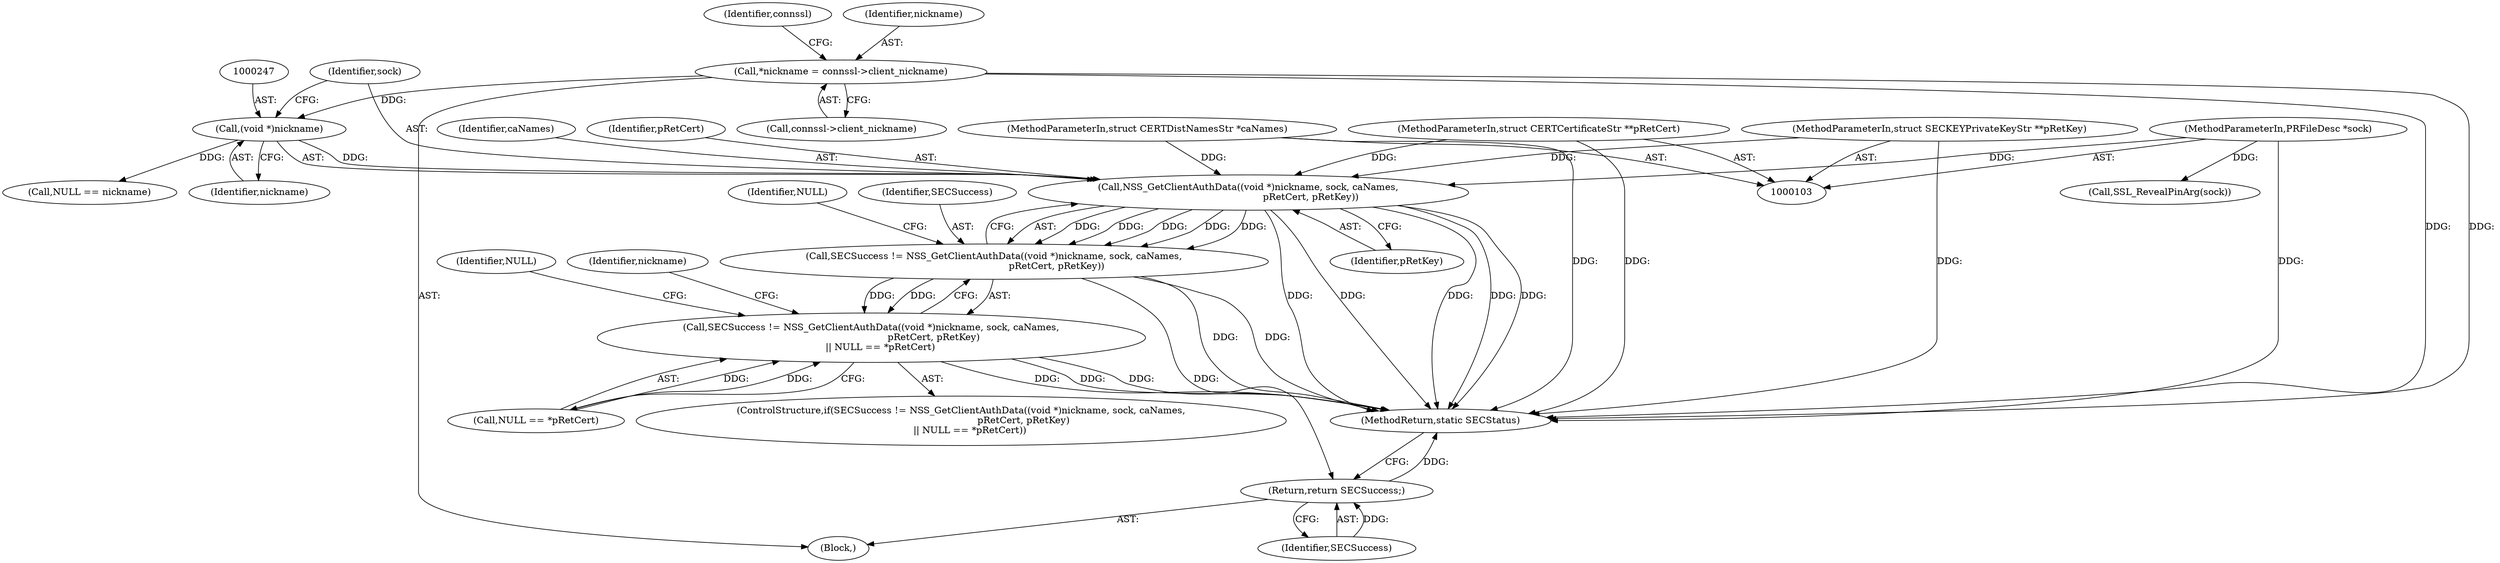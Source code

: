 digraph "0_curl_curl-7_50_2~32@pointer" {
"1000245" [label="(Call,NSS_GetClientAuthData((void *)nickname, sock, caNames,\n                                          pRetCert, pRetKey))"];
"1000246" [label="(Call,(void *)nickname)"];
"1000123" [label="(Call,*nickname = connssl->client_nickname)"];
"1000105" [label="(MethodParameterIn,PRFileDesc *sock)"];
"1000106" [label="(MethodParameterIn,struct CERTDistNamesStr *caNames)"];
"1000107" [label="(MethodParameterIn,struct CERTCertificateStr **pRetCert)"];
"1000108" [label="(MethodParameterIn,struct SECKEYPrivateKeyStr **pRetKey)"];
"1000243" [label="(Call,SECSuccess != NSS_GetClientAuthData((void *)nickname, sock, caNames,\n                                          pRetCert, pRetKey))"];
"1000242" [label="(Call,SECSuccess != NSS_GetClientAuthData((void *)nickname, sock, caNames,\n                                          pRetCert, pRetKey)\n      || NULL == *pRetCert)"];
"1000305" [label="(Return,return SECSuccess;)"];
"1000306" [label="(Identifier,SECSuccess)"];
"1000260" [label="(Identifier,NULL)"];
"1000246" [label="(Call,(void *)nickname)"];
"1000254" [label="(Identifier,NULL)"];
"1000245" [label="(Call,NSS_GetClientAuthData((void *)nickname, sock, caNames,\n                                          pRetCert, pRetKey))"];
"1000249" [label="(Identifier,sock)"];
"1000109" [label="(Block,)"];
"1000253" [label="(Call,NULL == *pRetCert)"];
"1000307" [label="(MethodReturn,static SECStatus)"];
"1000108" [label="(MethodParameterIn,struct SECKEYPrivateKeyStr **pRetKey)"];
"1000241" [label="(ControlStructure,if(SECSuccess != NSS_GetClientAuthData((void *)nickname, sock, caNames,\n                                          pRetCert, pRetKey)\n      || NULL == *pRetCert))"];
"1000259" [label="(Call,NULL == nickname)"];
"1000252" [label="(Identifier,pRetKey)"];
"1000244" [label="(Identifier,SECSuccess)"];
"1000125" [label="(Call,connssl->client_nickname)"];
"1000243" [label="(Call,SECSuccess != NSS_GetClientAuthData((void *)nickname, sock, caNames,\n                                          pRetCert, pRetKey))"];
"1000305" [label="(Return,return SECSuccess;)"];
"1000242" [label="(Call,SECSuccess != NSS_GetClientAuthData((void *)nickname, sock, caNames,\n                                          pRetCert, pRetKey)\n      || NULL == *pRetCert)"];
"1000250" [label="(Identifier,caNames)"];
"1000107" [label="(MethodParameterIn,struct CERTCertificateStr **pRetCert)"];
"1000248" [label="(Identifier,nickname)"];
"1000143" [label="(Call,SSL_RevealPinArg(sock))"];
"1000106" [label="(MethodParameterIn,struct CERTDistNamesStr *caNames)"];
"1000105" [label="(MethodParameterIn,PRFileDesc *sock)"];
"1000273" [label="(Identifier,nickname)"];
"1000123" [label="(Call,*nickname = connssl->client_nickname)"];
"1000130" [label="(Identifier,connssl)"];
"1000124" [label="(Identifier,nickname)"];
"1000251" [label="(Identifier,pRetCert)"];
"1000245" -> "1000243"  [label="AST: "];
"1000245" -> "1000252"  [label="CFG: "];
"1000246" -> "1000245"  [label="AST: "];
"1000249" -> "1000245"  [label="AST: "];
"1000250" -> "1000245"  [label="AST: "];
"1000251" -> "1000245"  [label="AST: "];
"1000252" -> "1000245"  [label="AST: "];
"1000243" -> "1000245"  [label="CFG: "];
"1000245" -> "1000307"  [label="DDG: "];
"1000245" -> "1000307"  [label="DDG: "];
"1000245" -> "1000307"  [label="DDG: "];
"1000245" -> "1000307"  [label="DDG: "];
"1000245" -> "1000307"  [label="DDG: "];
"1000245" -> "1000243"  [label="DDG: "];
"1000245" -> "1000243"  [label="DDG: "];
"1000245" -> "1000243"  [label="DDG: "];
"1000245" -> "1000243"  [label="DDG: "];
"1000245" -> "1000243"  [label="DDG: "];
"1000246" -> "1000245"  [label="DDG: "];
"1000105" -> "1000245"  [label="DDG: "];
"1000106" -> "1000245"  [label="DDG: "];
"1000107" -> "1000245"  [label="DDG: "];
"1000108" -> "1000245"  [label="DDG: "];
"1000246" -> "1000248"  [label="CFG: "];
"1000247" -> "1000246"  [label="AST: "];
"1000248" -> "1000246"  [label="AST: "];
"1000249" -> "1000246"  [label="CFG: "];
"1000123" -> "1000246"  [label="DDG: "];
"1000246" -> "1000259"  [label="DDG: "];
"1000123" -> "1000109"  [label="AST: "];
"1000123" -> "1000125"  [label="CFG: "];
"1000124" -> "1000123"  [label="AST: "];
"1000125" -> "1000123"  [label="AST: "];
"1000130" -> "1000123"  [label="CFG: "];
"1000123" -> "1000307"  [label="DDG: "];
"1000123" -> "1000307"  [label="DDG: "];
"1000105" -> "1000103"  [label="AST: "];
"1000105" -> "1000307"  [label="DDG: "];
"1000105" -> "1000143"  [label="DDG: "];
"1000106" -> "1000103"  [label="AST: "];
"1000106" -> "1000307"  [label="DDG: "];
"1000107" -> "1000103"  [label="AST: "];
"1000107" -> "1000307"  [label="DDG: "];
"1000108" -> "1000103"  [label="AST: "];
"1000108" -> "1000307"  [label="DDG: "];
"1000243" -> "1000242"  [label="AST: "];
"1000244" -> "1000243"  [label="AST: "];
"1000254" -> "1000243"  [label="CFG: "];
"1000242" -> "1000243"  [label="CFG: "];
"1000243" -> "1000307"  [label="DDG: "];
"1000243" -> "1000307"  [label="DDG: "];
"1000243" -> "1000242"  [label="DDG: "];
"1000243" -> "1000242"  [label="DDG: "];
"1000243" -> "1000305"  [label="DDG: "];
"1000242" -> "1000241"  [label="AST: "];
"1000242" -> "1000253"  [label="CFG: "];
"1000253" -> "1000242"  [label="AST: "];
"1000260" -> "1000242"  [label="CFG: "];
"1000273" -> "1000242"  [label="CFG: "];
"1000242" -> "1000307"  [label="DDG: "];
"1000242" -> "1000307"  [label="DDG: "];
"1000242" -> "1000307"  [label="DDG: "];
"1000253" -> "1000242"  [label="DDG: "];
"1000253" -> "1000242"  [label="DDG: "];
"1000305" -> "1000109"  [label="AST: "];
"1000305" -> "1000306"  [label="CFG: "];
"1000306" -> "1000305"  [label="AST: "];
"1000307" -> "1000305"  [label="CFG: "];
"1000305" -> "1000307"  [label="DDG: "];
"1000306" -> "1000305"  [label="DDG: "];
}
